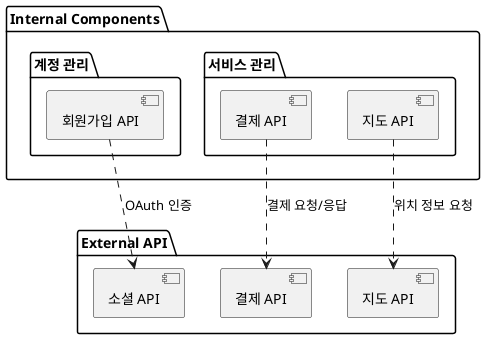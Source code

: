 @startuml

package "External API" {
   component "소셜 API" as SocialAPI
   component "결제 API" as PaymentAPI
   component "지도 API" as MapAPI
}

package "Internal Components" {
   package "계정 관리" as AccountManagement {
      component "회원가입 API" as RegisterAPI
   }

   package "서비스 관리" as ServiceManagement {
      component "결제 API" as PaymentIntegration
      component "지도 API" as MapIntegration
   }
}

RegisterAPI ..> SocialAPI : OAuth 인증

PaymentIntegration ..> PaymentAPI : 결제 요청/응답
MapIntegration ..> MapAPI : 위치 정보 요청

@enduml
